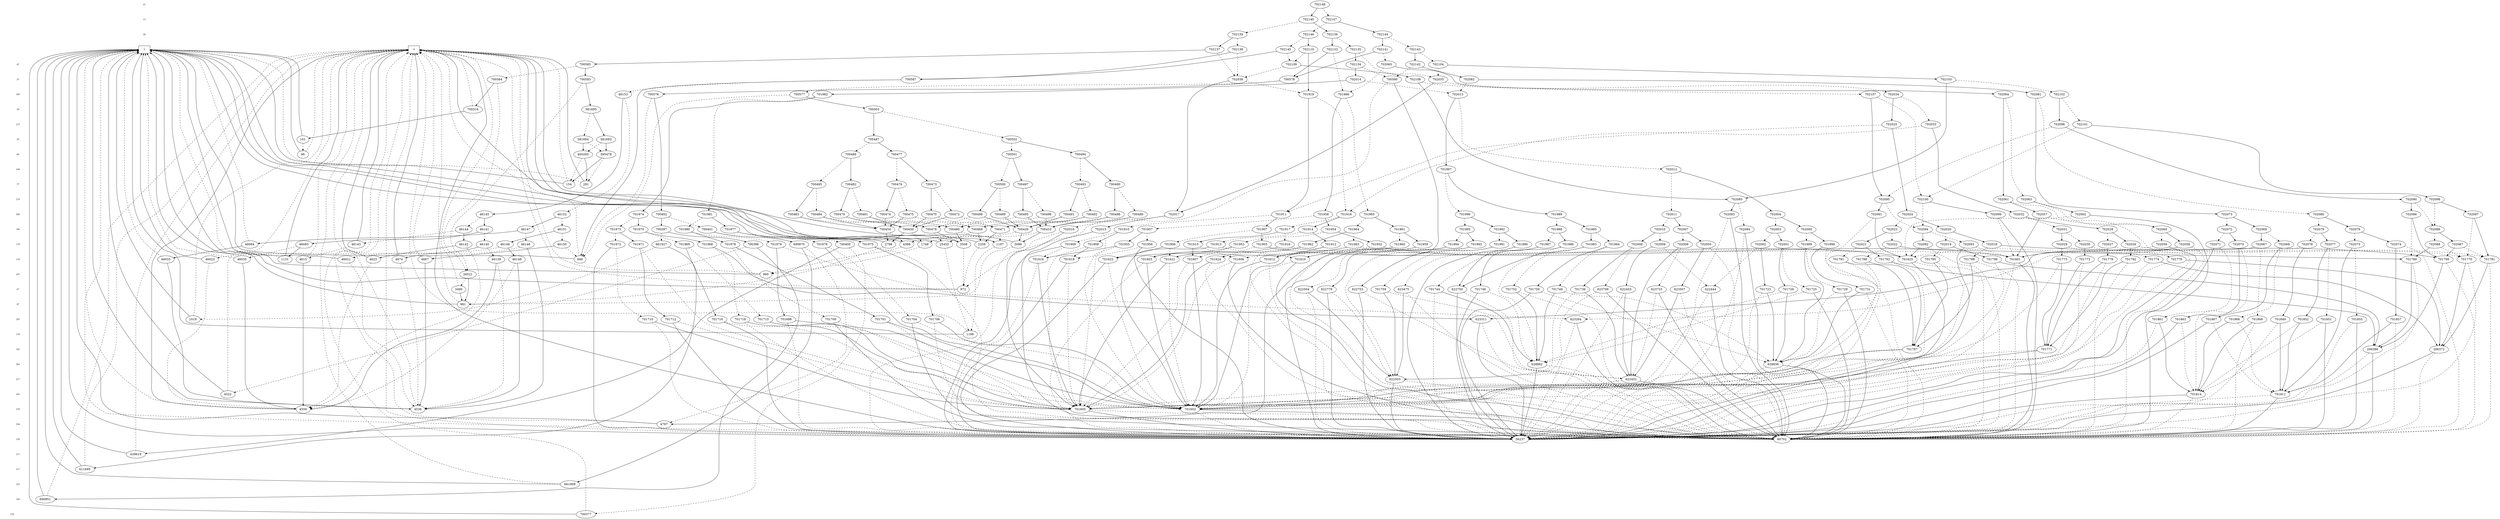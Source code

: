 digraph BDD {
center = true;
{ rank = same; { node [style=invis]; "T" };
 { node [shape=box,fontsize=12]; "0"; }
  { node [shape=box,fontsize=12]; "1"; }
}
{ rank=same; { node [shape=plaintext,fontname="Times Italic",fontsize=12] "41" };"702148";}
{ rank=same; { node [shape=plaintext,fontname="Times Italic",fontsize=12] "13" };"702140";"702147";}
{ rank=same; { node [shape=plaintext,fontname="Times Italic",fontsize=12] "20" };"702136";"702139";"702144";"702146";}
{ rank=same; { node [shape=plaintext,fontname="Times Italic",fontsize=12] "1" };"702110";"702133";"702135";"702137";"702138";"702141";"702143";"702145";}
{ rank=same; { node [shape=plaintext,fontname="Times Italic",fontsize=12] "45" };"700585";"702065";"702104";"702109";"702134";"702142";}
{ rank=same; { node [shape=plaintext,fontname="Times Italic",fontsize=12] "33" };"700578";"700580";"700583";"700584";"700587";"702014";"702035";"702038";"702082";"702103";"702108";}
{ rank=same; { node [shape=plaintext,fontname="Times Italic",fontsize=12] "169" };"46153";"700576";"700577";"701919";"701966";"701982";"702013";"702034";"702064";"702081";"702102";"702107";}
{ rank=same; { node [shape=plaintext,fontname="Times Italic",fontsize=12] "50" };"581695";"700316";"700503";}
{ rank=same; { node [shape=plaintext,fontname="Times Italic",fontsize=12] "213" };"702025";"702033";"702096";"702101";}
{ rank=same; { node [shape=plaintext,fontname="Times Italic",fontsize=12] "58" };"101";"581693";"581694";"700487";"700502";}
{ rank=same; { node [shape=plaintext,fontname="Times Italic",fontsize=12] "68" };"96";"395478";"400265";"700477";"700486";"700494";"700501";}
{ rank=same; { node [shape=plaintext,fontname="Times Italic",fontsize=12] "349" };"701997";"702012";}
{ rank=same; { node [shape=plaintext,fontname="Times Italic",fontsize=12] "77" };"154";"281";"700473";"700476";"700482";"700485";"700490";"700493";"700497";"700500";}
{ rank=same; { node [shape=plaintext,fontname="Times Italic",fontsize=12] "274" };"702061";"702063";"702085";"702090";"702095";"702098";"702100";}
{ rank=same; { node [shape=plaintext,fontname="Times Italic",fontsize=12] "200" };"46145";"46152";"700402";"700470";"700472";"700474";"700475";"700479";"700481";"700483";"700484";"700488";"700489";"700491";"700492";"700495";"700496";"700498";"700499";"701911";"701918";"701958";"701965";"701974";"701981";"701989";"701996";"702004";"702011";"702017";"702024";"702032";"702057";"702062";"702073";"702080";"702083";"702086";"702091";"702097";"702099";}
{ rank=same; { node [shape=plaintext,fontname="Times Italic",fontsize=12] "190" };"46141";"46144";"46147";"46151";"700397";"700401";"700426";"700433";"700450";"700454";"700469";"700471";"700478";"700480";"701907";"701910";"701914";"701917";"701954";"701957";"701961";"701964";"701970";"701973";"701977";"701980";"701985";"701988";"701992";"701995";"702000";"702003";"702007";"702010";"702015";"702016";"702020";"702023";"702028";"702031";"702060";"702069";"702072";"702076";"702079";"702084";"702089";"702094";}
{ rank=same; { node [shape=plaintext,fontname="Times Italic",fontsize=12] "179" };"1197";"1748";"2259";"2798";"3096";"3508";"4388";"25455";"46083";"46084";"46140";"46142";"46143";"46146";"46149";"46150";"661927";"690870";"700396";"700400";"701905";"701906";"701908";"701909";"701912";"701913";"701915";"701916";"701952";"701953";"701955";"701956";"701959";"701960";"701962";"701963";"701968";"701969";"701971";"701972";"701975";"701976";"701978";"701979";"701983";"701984";"701986";"701987";"701990";"701991";"701993";"701994";"701998";"701999";"702001";"702002";"702005";"702006";"702008";"702009";"702018";"702019";"702021";"702022";"702026";"702027";"702029";"702030";"702058";"702059";"702067";"702068";"702070";"702071";"702074";"702075";"702077";"702078";"702087";"702088";"702092";"702093";}
{ rank=same; { node [shape=plaintext,fontname="Times Italic",fontsize=12] "116" };"949";"1131";"4615";"4623";"4667";"4674";"46021";"46023";"46033";"46035";"46139";"46148";"701601";"701603";"701606";"701607";"701610";"701612";"701616";"701618";"701621";"701622";"701624";"701625";"701770";"701772";"701774";"701775";"701778";"701779";"701781";"701782";"701788";"701789";"701791";"701792";"701795";"701796";"701798";"701799";}
{ rank=same; { node [shape=plaintext,fontname="Times Italic",fontsize=12] "107" };"960";"26521";}
{ rank=same; { node [shape=plaintext,fontname="Times Italic",fontsize=12] "97" };"972";"3490";"622444";"622453";"622504";"622750";"622753";"622779";"623475";"623507";"623709";"623733";"701723";"701725";"701726";"701729";"701731";"701736";"701744";"701746";"701749";"701750";"701752";"701759";}
{ rank=same; { node [shape=plaintext,fontname="Times Italic",fontsize=12] "87" };"981";}
{ rank=same; { node [shape=plaintext,fontname="Times Italic",fontsize=12] "283" };"1019";"623264";"623311";"701698";"701700";"701701";"701704";"701706";"701710";"701712";"701715";"701716";"701718";"701849";"701851";"701852";"701855";"701857";"701861";"701863";"701866";"701867";"701869";}
{ rank=same; { node [shape=plaintext,fontname="Times Italic",fontsize=12] "159" };"1196";}
{ rank=same; { node [shape=plaintext,fontname="Times Italic",fontsize=12] "343" };"206372";"206386";"701771";"701787";}
{ rank=same; { node [shape=plaintext,fontname="Times Italic",fontsize=12] "264" };"628836";"628862";}
{ rank=same; { node [shape=plaintext,fontname="Times Italic",fontsize=12] "257" };"622452";"622503";}
{ rank=same; { node [shape=plaintext,fontname="Times Italic",fontsize=12] "303" };"4522";"701811";"701814";}
{ rank=same; { node [shape=plaintext,fontname="Times Italic",fontsize=12] "270" };"4536";"4559";"701602";"701605";}
{ rank=same; { node [shape=plaintext,fontname="Times Italic",fontsize=12] "294" };"4797";}
{ rank=same; { node [shape=plaintext,fontname="Times Italic",fontsize=12] "330" };"56237";"80702";}
{ rank=same; { node [shape=plaintext,fontname="Times Italic",fontsize=12] "311" };"439619";}
{ rank=same; { node [shape=plaintext,fontname="Times Italic",fontsize=12] "317" };"611695";}
{ rank=same; { node [shape=plaintext,fontname="Times Italic",fontsize=12] "322" };"661908";}
{ rank=same; { node [shape=plaintext,fontname="Times Italic",fontsize=12] "326" };"690851";}
{ rank=same; { node [shape=plaintext,fontname="Times Italic",fontsize=12] "329" };"700377";}
edge [style = invis]; {"41" -> "13" -> "20" -> "1" -> "45" -> "33" -> "169" -> "50" -> "213" -> "58" -> "68" -> "349" -> "77" -> "274" -> "200" -> "190" -> "179" -> "116" -> "107" -> "97" -> "87" -> "283" -> "159" -> "343" -> "264" -> "257" -> "303" -> "270" -> "294" -> "330" -> "311" -> "317" -> "322" -> "326" -> "329" -> "T"; }
"96" -> "1" [style=solid,arrowsize=".75"];
"96" -> "0" [style=dashed,arrowsize=".75"];
"101" -> "1" [style=solid,arrowsize=".75"];
"101" -> "96" [style=dashed,arrowsize=".75"];
"154" -> "1" [style=solid,arrowsize=".75"];
"154" -> "0" [style=dashed,arrowsize=".75"];
"281" -> "0" [style=solid,arrowsize=".75"];
"281" -> "1" [style=dashed,arrowsize=".75"];
"949" -> "1" [style=solid,arrowsize=".75"];
"949" -> "0" [style=dashed,arrowsize=".75"];
"960" -> "1" [style=solid,arrowsize=".75"];
"960" -> "0" [style=dashed,arrowsize=".75"];
"972" -> "1" [style=solid,arrowsize=".75"];
"972" -> "0" [style=dashed,arrowsize=".75"];
"981" -> "1" [style=solid,arrowsize=".75"];
"981" -> "0" [style=dashed,arrowsize=".75"];
"1019" -> "1" [style=solid,arrowsize=".75"];
"1019" -> "0" [style=dashed,arrowsize=".75"];
"1131" -> "0" [style=solid,arrowsize=".75"];
"1131" -> "1" [style=dashed,arrowsize=".75"];
"1196" -> "1" [style=solid,arrowsize=".75"];
"1196" -> "0" [style=dashed,arrowsize=".75"];
"1197" -> "0" [style=solid,arrowsize=".75"];
"1197" -> "1196" [style=dashed,arrowsize=".75"];
"1748" -> "1" [style=solid,arrowsize=".75"];
"1748" -> "960" [style=dashed,arrowsize=".75"];
"2259" -> "1" [style=solid,arrowsize=".75"];
"2259" -> "972" [style=dashed,arrowsize=".75"];
"2798" -> "1" [style=solid,arrowsize=".75"];
"2798" -> "981" [style=dashed,arrowsize=".75"];
"3096" -> "0" [style=solid,arrowsize=".75"];
"3096" -> "981" [style=dashed,arrowsize=".75"];
"3490" -> "981" [style=solid,arrowsize=".75"];
"3490" -> "0" [style=dashed,arrowsize=".75"];
"3508" -> "0" [style=solid,arrowsize=".75"];
"3508" -> "972" [style=dashed,arrowsize=".75"];
"4388" -> "0" [style=solid,arrowsize=".75"];
"4388" -> "960" [style=dashed,arrowsize=".75"];
"4522" -> "1" [style=solid,arrowsize=".75"];
"4522" -> "0" [style=dashed,arrowsize=".75"];
"4536" -> "1" [style=solid,arrowsize=".75"];
"4536" -> "0" [style=dashed,arrowsize=".75"];
"4559" -> "0" [style=solid,arrowsize=".75"];
"4559" -> "1" [style=dashed,arrowsize=".75"];
"4615" -> "4559" [style=solid,arrowsize=".75"];
"4615" -> "0" [style=dashed,arrowsize=".75"];
"4623" -> "0" [style=solid,arrowsize=".75"];
"4623" -> "4559" [style=dashed,arrowsize=".75"];
"4667" -> "4536" [style=solid,arrowsize=".75"];
"4667" -> "0" [style=dashed,arrowsize=".75"];
"4674" -> "0" [style=solid,arrowsize=".75"];
"4674" -> "4536" [style=dashed,arrowsize=".75"];
"4797" -> "1" [style=solid,arrowsize=".75"];
"4797" -> "0" [style=dashed,arrowsize=".75"];
"25455" -> "1" [style=solid,arrowsize=".75"];
"25455" -> "1196" [style=dashed,arrowsize=".75"];
"26521" -> "981" [style=solid,arrowsize=".75"];
"26521" -> "3490" [style=dashed,arrowsize=".75"];
"46021" -> "1" [style=solid,arrowsize=".75"];
"46021" -> "4536" [style=dashed,arrowsize=".75"];
"46023" -> "1" [style=solid,arrowsize=".75"];
"46023" -> "4559" [style=dashed,arrowsize=".75"];
"46033" -> "4536" [style=solid,arrowsize=".75"];
"46033" -> "1" [style=dashed,arrowsize=".75"];
"46035" -> "4559" [style=solid,arrowsize=".75"];
"46035" -> "1" [style=dashed,arrowsize=".75"];
"46083" -> "1131" [style=solid,arrowsize=".75"];
"46083" -> "46035" [style=dashed,arrowsize=".75"];
"46084" -> "46033" [style=solid,arrowsize=".75"];
"46084" -> "1" [style=dashed,arrowsize=".75"];
"46139" -> "4559" [style=solid,arrowsize=".75"];
"46139" -> "4536" [style=dashed,arrowsize=".75"];
"46140" -> "4674" [style=solid,arrowsize=".75"];
"46140" -> "46139" [style=dashed,arrowsize=".75"];
"46141" -> "46083" [style=solid,arrowsize=".75"];
"46141" -> "46140" [style=dashed,arrowsize=".75"];
"46142" -> "4623" [style=solid,arrowsize=".75"];
"46142" -> "4559" [style=dashed,arrowsize=".75"];
"46143" -> "0" [style=solid,arrowsize=".75"];
"46143" -> "4615" [style=dashed,arrowsize=".75"];
"46144" -> "46142" [style=solid,arrowsize=".75"];
"46144" -> "46143" [style=dashed,arrowsize=".75"];
"46145" -> "46141" [style=solid,arrowsize=".75"];
"46145" -> "46144" [style=dashed,arrowsize=".75"];
"46146" -> "4536" [style=solid,arrowsize=".75"];
"46146" -> "46021" [style=dashed,arrowsize=".75"];
"46147" -> "46084" [style=solid,arrowsize=".75"];
"46147" -> "46146" [style=dashed,arrowsize=".75"];
"46148" -> "4536" [style=solid,arrowsize=".75"];
"46148" -> "4559" [style=dashed,arrowsize=".75"];
"46149" -> "46148" [style=solid,arrowsize=".75"];
"46149" -> "46023" [style=dashed,arrowsize=".75"];
"46150" -> "4667" [style=solid,arrowsize=".75"];
"46150" -> "949" [style=dashed,arrowsize=".75"];
"46151" -> "46149" [style=solid,arrowsize=".75"];
"46151" -> "46150" [style=dashed,arrowsize=".75"];
"46152" -> "46147" [style=solid,arrowsize=".75"];
"46152" -> "46151" [style=dashed,arrowsize=".75"];
"46153" -> "46145" [style=solid,arrowsize=".75"];
"46153" -> "46152" [style=dashed,arrowsize=".75"];
"56237" -> "1" [style=solid,arrowsize=".75"];
"56237" -> "0" [style=dashed,arrowsize=".75"];
"80702" -> "0" [style=solid,arrowsize=".75"];
"80702" -> "1" [style=dashed,arrowsize=".75"];
"206372" -> "56237" [style=solid,arrowsize=".75"];
"206372" -> "80702" [style=dashed,arrowsize=".75"];
"206386" -> "80702" [style=solid,arrowsize=".75"];
"206386" -> "56237" [style=dashed,arrowsize=".75"];
"395478" -> "154" [style=solid,arrowsize=".75"];
"395478" -> "281" [style=dashed,arrowsize=".75"];
"400265" -> "281" [style=solid,arrowsize=".75"];
"400265" -> "154" [style=dashed,arrowsize=".75"];
"439619" -> "1" [style=solid,arrowsize=".75"];
"439619" -> "0" [style=dashed,arrowsize=".75"];
"581693" -> "395478" [style=solid,arrowsize=".75"];
"581693" -> "400265" [style=dashed,arrowsize=".75"];
"581694" -> "400265" [style=solid,arrowsize=".75"];
"581694" -> "395478" [style=dashed,arrowsize=".75"];
"581695" -> "581693" [style=solid,arrowsize=".75"];
"581695" -> "581694" [style=dashed,arrowsize=".75"];
"611695" -> "1" [style=solid,arrowsize=".75"];
"611695" -> "0" [style=dashed,arrowsize=".75"];
"622444" -> "80702" [style=solid,arrowsize=".75"];
"622444" -> "56237" [style=dashed,arrowsize=".75"];
"622452" -> "80702" [style=solid,arrowsize=".75"];
"622452" -> "56237" [style=dashed,arrowsize=".75"];
"622453" -> "622452" [style=solid,arrowsize=".75"];
"622453" -> "56237" [style=dashed,arrowsize=".75"];
"622503" -> "56237" [style=solid,arrowsize=".75"];
"622503" -> "80702" [style=dashed,arrowsize=".75"];
"622504" -> "622503" [style=solid,arrowsize=".75"];
"622504" -> "56237" [style=dashed,arrowsize=".75"];
"622750" -> "56237" [style=solid,arrowsize=".75"];
"622750" -> "80702" [style=dashed,arrowsize=".75"];
"622753" -> "56237" [style=solid,arrowsize=".75"];
"622753" -> "622452" [style=dashed,arrowsize=".75"];
"622779" -> "56237" [style=solid,arrowsize=".75"];
"622779" -> "622503" [style=dashed,arrowsize=".75"];
"623264" -> "80702" [style=solid,arrowsize=".75"];
"623264" -> "56237" [style=dashed,arrowsize=".75"];
"623311" -> "56237" [style=solid,arrowsize=".75"];
"623311" -> "80702" [style=dashed,arrowsize=".75"];
"623475" -> "622503" [style=solid,arrowsize=".75"];
"623475" -> "80702" [style=dashed,arrowsize=".75"];
"623507" -> "622452" [style=solid,arrowsize=".75"];
"623507" -> "80702" [style=dashed,arrowsize=".75"];
"623709" -> "80702" [style=solid,arrowsize=".75"];
"623709" -> "622503" [style=dashed,arrowsize=".75"];
"623733" -> "80702" [style=solid,arrowsize=".75"];
"623733" -> "622452" [style=dashed,arrowsize=".75"];
"628836" -> "80702" [style=solid,arrowsize=".75"];
"628836" -> "56237" [style=dashed,arrowsize=".75"];
"628862" -> "56237" [style=solid,arrowsize=".75"];
"628862" -> "80702" [style=dashed,arrowsize=".75"];
"661908" -> "1" [style=solid,arrowsize=".75"];
"661908" -> "0" [style=dashed,arrowsize=".75"];
"661927" -> "611695" [style=solid,arrowsize=".75"];
"661927" -> "1019" [style=dashed,arrowsize=".75"];
"690851" -> "1" [style=solid,arrowsize=".75"];
"690851" -> "0" [style=dashed,arrowsize=".75"];
"690870" -> "661908" [style=solid,arrowsize=".75"];
"690870" -> "4797" [style=dashed,arrowsize=".75"];
"700316" -> "101" [style=solid,arrowsize=".75"];
"700316" -> "0" [style=dashed,arrowsize=".75"];
"700377" -> "1" [style=solid,arrowsize=".75"];
"700377" -> "0" [style=dashed,arrowsize=".75"];
"700396" -> "690851" [style=solid,arrowsize=".75"];
"700396" -> "4522" [style=dashed,arrowsize=".75"];
"700397" -> "700396" [style=solid,arrowsize=".75"];
"700397" -> "661927" [style=dashed,arrowsize=".75"];
"700400" -> "439619" [style=solid,arrowsize=".75"];
"700400" -> "700377" [style=dashed,arrowsize=".75"];
"700401" -> "690870" [style=solid,arrowsize=".75"];
"700401" -> "700400" [style=dashed,arrowsize=".75"];
"700402" -> "700397" [style=solid,arrowsize=".75"];
"700402" -> "700401" [style=dashed,arrowsize=".75"];
"700426" -> "3096" [style=solid,arrowsize=".75"];
"700426" -> "4388" [style=dashed,arrowsize=".75"];
"700433" -> "3096" [style=solid,arrowsize=".75"];
"700433" -> "1748" [style=dashed,arrowsize=".75"];
"700450" -> "2798" [style=solid,arrowsize=".75"];
"700450" -> "1748" [style=dashed,arrowsize=".75"];
"700454" -> "2798" [style=solid,arrowsize=".75"];
"700454" -> "4388" [style=dashed,arrowsize=".75"];
"700469" -> "2259" [style=solid,arrowsize=".75"];
"700469" -> "25455" [style=dashed,arrowsize=".75"];
"700470" -> "700450" [style=solid,arrowsize=".75"];
"700470" -> "700469" [style=dashed,arrowsize=".75"];
"700471" -> "2259" [style=solid,arrowsize=".75"];
"700471" -> "1197" [style=dashed,arrowsize=".75"];
"700472" -> "700450" [style=solid,arrowsize=".75"];
"700472" -> "700471" [style=dashed,arrowsize=".75"];
"700473" -> "700470" [style=solid,arrowsize=".75"];
"700473" -> "700472" [style=dashed,arrowsize=".75"];
"700474" -> "700454" [style=solid,arrowsize=".75"];
"700474" -> "700469" [style=dashed,arrowsize=".75"];
"700475" -> "700454" [style=solid,arrowsize=".75"];
"700475" -> "700471" [style=dashed,arrowsize=".75"];
"700476" -> "700474" [style=solid,arrowsize=".75"];
"700476" -> "700475" [style=dashed,arrowsize=".75"];
"700477" -> "700473" [style=solid,arrowsize=".75"];
"700477" -> "700476" [style=dashed,arrowsize=".75"];
"700478" -> "3508" [style=solid,arrowsize=".75"];
"700478" -> "25455" [style=dashed,arrowsize=".75"];
"700479" -> "700450" [style=solid,arrowsize=".75"];
"700479" -> "700478" [style=dashed,arrowsize=".75"];
"700480" -> "3508" [style=solid,arrowsize=".75"];
"700480" -> "1197" [style=dashed,arrowsize=".75"];
"700481" -> "700450" [style=solid,arrowsize=".75"];
"700481" -> "700480" [style=dashed,arrowsize=".75"];
"700482" -> "700479" [style=solid,arrowsize=".75"];
"700482" -> "700481" [style=dashed,arrowsize=".75"];
"700483" -> "700454" [style=solid,arrowsize=".75"];
"700483" -> "700478" [style=dashed,arrowsize=".75"];
"700484" -> "700454" [style=solid,arrowsize=".75"];
"700484" -> "700480" [style=dashed,arrowsize=".75"];
"700485" -> "700483" [style=solid,arrowsize=".75"];
"700485" -> "700484" [style=dashed,arrowsize=".75"];
"700486" -> "700482" [style=solid,arrowsize=".75"];
"700486" -> "700485" [style=dashed,arrowsize=".75"];
"700487" -> "700477" [style=solid,arrowsize=".75"];
"700487" -> "700486" [style=dashed,arrowsize=".75"];
"700488" -> "700433" [style=solid,arrowsize=".75"];
"700488" -> "700469" [style=dashed,arrowsize=".75"];
"700489" -> "700433" [style=solid,arrowsize=".75"];
"700489" -> "700471" [style=dashed,arrowsize=".75"];
"700490" -> "700488" [style=solid,arrowsize=".75"];
"700490" -> "700489" [style=dashed,arrowsize=".75"];
"700491" -> "700426" [style=solid,arrowsize=".75"];
"700491" -> "700469" [style=dashed,arrowsize=".75"];
"700492" -> "700426" [style=solid,arrowsize=".75"];
"700492" -> "700471" [style=dashed,arrowsize=".75"];
"700493" -> "700491" [style=solid,arrowsize=".75"];
"700493" -> "700492" [style=dashed,arrowsize=".75"];
"700494" -> "700490" [style=solid,arrowsize=".75"];
"700494" -> "700493" [style=dashed,arrowsize=".75"];
"700495" -> "700433" [style=solid,arrowsize=".75"];
"700495" -> "700478" [style=dashed,arrowsize=".75"];
"700496" -> "700433" [style=solid,arrowsize=".75"];
"700496" -> "700480" [style=dashed,arrowsize=".75"];
"700497" -> "700495" [style=solid,arrowsize=".75"];
"700497" -> "700496" [style=dashed,arrowsize=".75"];
"700498" -> "700426" [style=solid,arrowsize=".75"];
"700498" -> "700478" [style=dashed,arrowsize=".75"];
"700499" -> "700426" [style=solid,arrowsize=".75"];
"700499" -> "700480" [style=dashed,arrowsize=".75"];
"700500" -> "700498" [style=solid,arrowsize=".75"];
"700500" -> "700499" [style=dashed,arrowsize=".75"];
"700501" -> "700497" [style=solid,arrowsize=".75"];
"700501" -> "700500" [style=dashed,arrowsize=".75"];
"700502" -> "700494" [style=solid,arrowsize=".75"];
"700502" -> "700501" [style=dashed,arrowsize=".75"];
"700503" -> "700487" [style=solid,arrowsize=".75"];
"700503" -> "700502" [style=dashed,arrowsize=".75"];
"700576" -> "700402" [style=solid,arrowsize=".75"];
"700576" -> "949" [style=dashed,arrowsize=".75"];
"700577" -> "700503" [style=solid,arrowsize=".75"];
"700577" -> "949" [style=dashed,arrowsize=".75"];
"700578" -> "700576" [style=solid,arrowsize=".75"];
"700578" -> "700577" [style=dashed,arrowsize=".75"];
"700580" -> "4797" [style=solid,arrowsize=".75"];
"700580" -> "972" [style=dashed,arrowsize=".75"];
"700583" -> "581695" [style=solid,arrowsize=".75"];
"700583" -> "26521" [style=dashed,arrowsize=".75"];
"700584" -> "700316" [style=solid,arrowsize=".75"];
"700584" -> "26521" [style=dashed,arrowsize=".75"];
"700585" -> "700583" [style=solid,arrowsize=".75"];
"700585" -> "700584" [style=dashed,arrowsize=".75"];
"700587" -> "949" [style=solid,arrowsize=".75"];
"700587" -> "46153" [style=dashed,arrowsize=".75"];
"701601" -> "80702" [style=solid,arrowsize=".75"];
"701601" -> "56237" [style=dashed,arrowsize=".75"];
"701602" -> "80702" [style=solid,arrowsize=".75"];
"701602" -> "56237" [style=dashed,arrowsize=".75"];
"701603" -> "701602" [style=solid,arrowsize=".75"];
"701603" -> "56237" [style=dashed,arrowsize=".75"];
"701605" -> "56237" [style=solid,arrowsize=".75"];
"701605" -> "80702" [style=dashed,arrowsize=".75"];
"701606" -> "80702" [style=solid,arrowsize=".75"];
"701606" -> "701605" [style=dashed,arrowsize=".75"];
"701607" -> "701602" [style=solid,arrowsize=".75"];
"701607" -> "701605" [style=dashed,arrowsize=".75"];
"701610" -> "80702" [style=solid,arrowsize=".75"];
"701610" -> "701602" [style=dashed,arrowsize=".75"];
"701612" -> "701602" [style=solid,arrowsize=".75"];
"701612" -> "80702" [style=dashed,arrowsize=".75"];
"701616" -> "701605" [style=solid,arrowsize=".75"];
"701616" -> "56237" [style=dashed,arrowsize=".75"];
"701618" -> "56237" [style=solid,arrowsize=".75"];
"701618" -> "701605" [style=dashed,arrowsize=".75"];
"701621" -> "701605" [style=solid,arrowsize=".75"];
"701621" -> "701602" [style=dashed,arrowsize=".75"];
"701622" -> "56237" [style=solid,arrowsize=".75"];
"701622" -> "701602" [style=dashed,arrowsize=".75"];
"701624" -> "701605" [style=solid,arrowsize=".75"];
"701624" -> "80702" [style=dashed,arrowsize=".75"];
"701625" -> "56237" [style=solid,arrowsize=".75"];
"701625" -> "80702" [style=dashed,arrowsize=".75"];
"701698" -> "701602" [style=solid,arrowsize=".75"];
"701698" -> "56237" [style=dashed,arrowsize=".75"];
"701700" -> "80702" [style=solid,arrowsize=".75"];
"701700" -> "701605" [style=dashed,arrowsize=".75"];
"701701" -> "701602" [style=solid,arrowsize=".75"];
"701701" -> "701605" [style=dashed,arrowsize=".75"];
"701704" -> "80702" [style=solid,arrowsize=".75"];
"701704" -> "701602" [style=dashed,arrowsize=".75"];
"701706" -> "701602" [style=solid,arrowsize=".75"];
"701706" -> "80702" [style=dashed,arrowsize=".75"];
"701710" -> "701605" [style=solid,arrowsize=".75"];
"701710" -> "56237" [style=dashed,arrowsize=".75"];
"701712" -> "56237" [style=solid,arrowsize=".75"];
"701712" -> "701605" [style=dashed,arrowsize=".75"];
"701715" -> "701605" [style=solid,arrowsize=".75"];
"701715" -> "701602" [style=dashed,arrowsize=".75"];
"701716" -> "56237" [style=solid,arrowsize=".75"];
"701716" -> "701602" [style=dashed,arrowsize=".75"];
"701718" -> "701605" [style=solid,arrowsize=".75"];
"701718" -> "80702" [style=dashed,arrowsize=".75"];
"701723" -> "628836" [style=solid,arrowsize=".75"];
"701723" -> "56237" [style=dashed,arrowsize=".75"];
"701725" -> "80702" [style=solid,arrowsize=".75"];
"701725" -> "628862" [style=dashed,arrowsize=".75"];
"701726" -> "628836" [style=solid,arrowsize=".75"];
"701726" -> "628862" [style=dashed,arrowsize=".75"];
"701729" -> "80702" [style=solid,arrowsize=".75"];
"701729" -> "628836" [style=dashed,arrowsize=".75"];
"701731" -> "628836" [style=solid,arrowsize=".75"];
"701731" -> "80702" [style=dashed,arrowsize=".75"];
"701736" -> "622452" [style=solid,arrowsize=".75"];
"701736" -> "622503" [style=dashed,arrowsize=".75"];
"701744" -> "628862" [style=solid,arrowsize=".75"];
"701744" -> "56237" [style=dashed,arrowsize=".75"];
"701746" -> "56237" [style=solid,arrowsize=".75"];
"701746" -> "628862" [style=dashed,arrowsize=".75"];
"701749" -> "628862" [style=solid,arrowsize=".75"];
"701749" -> "628836" [style=dashed,arrowsize=".75"];
"701750" -> "56237" [style=solid,arrowsize=".75"];
"701750" -> "628836" [style=dashed,arrowsize=".75"];
"701752" -> "628862" [style=solid,arrowsize=".75"];
"701752" -> "80702" [style=dashed,arrowsize=".75"];
"701759" -> "622503" [style=solid,arrowsize=".75"];
"701759" -> "622452" [style=dashed,arrowsize=".75"];
"701770" -> "206372" [style=solid,arrowsize=".75"];
"701770" -> "56237" [style=dashed,arrowsize=".75"];
"701771" -> "701605" [style=solid,arrowsize=".75"];
"701771" -> "701602" [style=dashed,arrowsize=".75"];
"701772" -> "701771" [style=solid,arrowsize=".75"];
"701772" -> "56237" [style=dashed,arrowsize=".75"];
"701774" -> "206372" [style=solid,arrowsize=".75"];
"701774" -> "701605" [style=dashed,arrowsize=".75"];
"701775" -> "701771" [style=solid,arrowsize=".75"];
"701775" -> "701605" [style=dashed,arrowsize=".75"];
"701778" -> "206372" [style=solid,arrowsize=".75"];
"701778" -> "701602" [style=dashed,arrowsize=".75"];
"701779" -> "701771" [style=solid,arrowsize=".75"];
"701779" -> "701602" [style=dashed,arrowsize=".75"];
"701781" -> "206372" [style=solid,arrowsize=".75"];
"701781" -> "80702" [style=dashed,arrowsize=".75"];
"701782" -> "701771" [style=solid,arrowsize=".75"];
"701782" -> "80702" [style=dashed,arrowsize=".75"];
"701787" -> "701602" [style=solid,arrowsize=".75"];
"701787" -> "701605" [style=dashed,arrowsize=".75"];
"701788" -> "701787" [style=solid,arrowsize=".75"];
"701788" -> "56237" [style=dashed,arrowsize=".75"];
"701789" -> "206386" [style=solid,arrowsize=".75"];
"701789" -> "56237" [style=dashed,arrowsize=".75"];
"701791" -> "701787" [style=solid,arrowsize=".75"];
"701791" -> "701605" [style=dashed,arrowsize=".75"];
"701792" -> "206386" [style=solid,arrowsize=".75"];
"701792" -> "701605" [style=dashed,arrowsize=".75"];
"701795" -> "701787" [style=solid,arrowsize=".75"];
"701795" -> "701602" [style=dashed,arrowsize=".75"];
"701796" -> "206386" [style=solid,arrowsize=".75"];
"701796" -> "701602" [style=dashed,arrowsize=".75"];
"701798" -> "701787" [style=solid,arrowsize=".75"];
"701798" -> "80702" [style=dashed,arrowsize=".75"];
"701799" -> "206386" [style=solid,arrowsize=".75"];
"701799" -> "80702" [style=dashed,arrowsize=".75"];
"701811" -> "80702" [style=solid,arrowsize=".75"];
"701811" -> "56237" [style=dashed,arrowsize=".75"];
"701814" -> "56237" [style=solid,arrowsize=".75"];
"701814" -> "80702" [style=dashed,arrowsize=".75"];
"701849" -> "701811" [style=solid,arrowsize=".75"];
"701849" -> "56237" [style=dashed,arrowsize=".75"];
"701851" -> "80702" [style=solid,arrowsize=".75"];
"701851" -> "701814" [style=dashed,arrowsize=".75"];
"701852" -> "701811" [style=solid,arrowsize=".75"];
"701852" -> "701814" [style=dashed,arrowsize=".75"];
"701855" -> "80702" [style=solid,arrowsize=".75"];
"701855" -> "701811" [style=dashed,arrowsize=".75"];
"701857" -> "701811" [style=solid,arrowsize=".75"];
"701857" -> "80702" [style=dashed,arrowsize=".75"];
"701861" -> "701814" [style=solid,arrowsize=".75"];
"701861" -> "56237" [style=dashed,arrowsize=".75"];
"701863" -> "56237" [style=solid,arrowsize=".75"];
"701863" -> "701814" [style=dashed,arrowsize=".75"];
"701866" -> "701814" [style=solid,arrowsize=".75"];
"701866" -> "701811" [style=dashed,arrowsize=".75"];
"701867" -> "56237" [style=solid,arrowsize=".75"];
"701867" -> "701811" [style=dashed,arrowsize=".75"];
"701869" -> "701814" [style=solid,arrowsize=".75"];
"701869" -> "80702" [style=dashed,arrowsize=".75"];
"701905" -> "701625" [style=solid,arrowsize=".75"];
"701905" -> "701624" [style=dashed,arrowsize=".75"];
"701906" -> "701622" [style=solid,arrowsize=".75"];
"701906" -> "701621" [style=dashed,arrowsize=".75"];
"701907" -> "701905" [style=solid,arrowsize=".75"];
"701907" -> "701906" [style=dashed,arrowsize=".75"];
"701908" -> "701618" [style=solid,arrowsize=".75"];
"701908" -> "701605" [style=dashed,arrowsize=".75"];
"701909" -> "56237" [style=solid,arrowsize=".75"];
"701909" -> "701616" [style=dashed,arrowsize=".75"];
"701910" -> "701908" [style=solid,arrowsize=".75"];
"701910" -> "701909" [style=dashed,arrowsize=".75"];
"701911" -> "701907" [style=solid,arrowsize=".75"];
"701911" -> "701910" [style=dashed,arrowsize=".75"];
"701912" -> "701612" [style=solid,arrowsize=".75"];
"701912" -> "80702" [style=dashed,arrowsize=".75"];
"701913" -> "701602" [style=solid,arrowsize=".75"];
"701913" -> "701610" [style=dashed,arrowsize=".75"];
"701914" -> "701912" [style=solid,arrowsize=".75"];
"701914" -> "701913" [style=dashed,arrowsize=".75"];
"701915" -> "701607" [style=solid,arrowsize=".75"];
"701915" -> "701606" [style=dashed,arrowsize=".75"];
"701916" -> "701603" [style=solid,arrowsize=".75"];
"701916" -> "701601" [style=dashed,arrowsize=".75"];
"701917" -> "701915" [style=solid,arrowsize=".75"];
"701917" -> "701916" [style=dashed,arrowsize=".75"];
"701918" -> "701914" [style=solid,arrowsize=".75"];
"701918" -> "701917" [style=dashed,arrowsize=".75"];
"701919" -> "701911" [style=solid,arrowsize=".75"];
"701919" -> "701918" [style=dashed,arrowsize=".75"];
"701952" -> "701601" [style=solid,arrowsize=".75"];
"701952" -> "701606" [style=dashed,arrowsize=".75"];
"701953" -> "701603" [style=solid,arrowsize=".75"];
"701953" -> "701607" [style=dashed,arrowsize=".75"];
"701954" -> "701952" [style=solid,arrowsize=".75"];
"701954" -> "701953" [style=dashed,arrowsize=".75"];
"701955" -> "701616" [style=solid,arrowsize=".75"];
"701955" -> "701605" [style=dashed,arrowsize=".75"];
"701956" -> "56237" [style=solid,arrowsize=".75"];
"701956" -> "701618" [style=dashed,arrowsize=".75"];
"701957" -> "701955" [style=solid,arrowsize=".75"];
"701957" -> "701956" [style=dashed,arrowsize=".75"];
"701958" -> "701954" [style=solid,arrowsize=".75"];
"701958" -> "701957" [style=dashed,arrowsize=".75"];
"701959" -> "701610" [style=solid,arrowsize=".75"];
"701959" -> "80702" [style=dashed,arrowsize=".75"];
"701960" -> "701602" [style=solid,arrowsize=".75"];
"701960" -> "701612" [style=dashed,arrowsize=".75"];
"701961" -> "701959" [style=solid,arrowsize=".75"];
"701961" -> "701960" [style=dashed,arrowsize=".75"];
"701962" -> "701621" [style=solid,arrowsize=".75"];
"701962" -> "701624" [style=dashed,arrowsize=".75"];
"701963" -> "701622" [style=solid,arrowsize=".75"];
"701963" -> "701625" [style=dashed,arrowsize=".75"];
"701964" -> "701962" [style=solid,arrowsize=".75"];
"701964" -> "701963" [style=dashed,arrowsize=".75"];
"701965" -> "701961" [style=solid,arrowsize=".75"];
"701965" -> "701964" [style=dashed,arrowsize=".75"];
"701966" -> "701958" [style=solid,arrowsize=".75"];
"701966" -> "701965" [style=dashed,arrowsize=".75"];
"701968" -> "623311" [style=solid,arrowsize=".75"];
"701968" -> "701718" [style=dashed,arrowsize=".75"];
"701969" -> "701716" [style=solid,arrowsize=".75"];
"701969" -> "701715" [style=dashed,arrowsize=".75"];
"701970" -> "701968" [style=solid,arrowsize=".75"];
"701970" -> "701969" [style=dashed,arrowsize=".75"];
"701971" -> "701712" [style=solid,arrowsize=".75"];
"701971" -> "701605" [style=dashed,arrowsize=".75"];
"701972" -> "56237" [style=solid,arrowsize=".75"];
"701972" -> "701710" [style=dashed,arrowsize=".75"];
"701973" -> "701971" [style=solid,arrowsize=".75"];
"701973" -> "701972" [style=dashed,arrowsize=".75"];
"701974" -> "701970" [style=solid,arrowsize=".75"];
"701974" -> "701973" [style=dashed,arrowsize=".75"];
"701975" -> "701706" [style=solid,arrowsize=".75"];
"701975" -> "80702" [style=dashed,arrowsize=".75"];
"701976" -> "701602" [style=solid,arrowsize=".75"];
"701976" -> "701704" [style=dashed,arrowsize=".75"];
"701977" -> "701975" [style=solid,arrowsize=".75"];
"701977" -> "701976" [style=dashed,arrowsize=".75"];
"701978" -> "701701" [style=solid,arrowsize=".75"];
"701978" -> "701700" [style=dashed,arrowsize=".75"];
"701979" -> "701698" [style=solid,arrowsize=".75"];
"701979" -> "623264" [style=dashed,arrowsize=".75"];
"701980" -> "701978" [style=solid,arrowsize=".75"];
"701980" -> "701979" [style=dashed,arrowsize=".75"];
"701981" -> "701977" [style=solid,arrowsize=".75"];
"701981" -> "701980" [style=dashed,arrowsize=".75"];
"701982" -> "701974" [style=solid,arrowsize=".75"];
"701982" -> "701981" [style=dashed,arrowsize=".75"];
"701983" -> "622750" [style=solid,arrowsize=".75"];
"701983" -> "701752" [style=dashed,arrowsize=".75"];
"701984" -> "701750" [style=solid,arrowsize=".75"];
"701984" -> "701749" [style=dashed,arrowsize=".75"];
"701985" -> "701983" [style=solid,arrowsize=".75"];
"701985" -> "701984" [style=dashed,arrowsize=".75"];
"701986" -> "701746" [style=solid,arrowsize=".75"];
"701986" -> "628862" [style=dashed,arrowsize=".75"];
"701987" -> "56237" [style=solid,arrowsize=".75"];
"701987" -> "701744" [style=dashed,arrowsize=".75"];
"701988" -> "701986" [style=solid,arrowsize=".75"];
"701988" -> "701987" [style=dashed,arrowsize=".75"];
"701989" -> "701985" [style=solid,arrowsize=".75"];
"701989" -> "701988" [style=dashed,arrowsize=".75"];
"701990" -> "622750" [style=solid,arrowsize=".75"];
"701990" -> "623475" [style=dashed,arrowsize=".75"];
"701991" -> "622753" [style=solid,arrowsize=".75"];
"701991" -> "701759" [style=dashed,arrowsize=".75"];
"701992" -> "701990" [style=solid,arrowsize=".75"];
"701992" -> "701991" [style=dashed,arrowsize=".75"];
"701993" -> "622779" [style=solid,arrowsize=".75"];
"701993" -> "622503" [style=dashed,arrowsize=".75"];
"701994" -> "56237" [style=solid,arrowsize=".75"];
"701994" -> "622504" [style=dashed,arrowsize=".75"];
"701995" -> "701993" [style=solid,arrowsize=".75"];
"701995" -> "701994" [style=dashed,arrowsize=".75"];
"701996" -> "701992" [style=solid,arrowsize=".75"];
"701996" -> "701995" [style=dashed,arrowsize=".75"];
"701997" -> "701989" [style=solid,arrowsize=".75"];
"701997" -> "701996" [style=dashed,arrowsize=".75"];
"701998" -> "701731" [style=solid,arrowsize=".75"];
"701998" -> "80702" [style=dashed,arrowsize=".75"];
"701999" -> "628836" [style=solid,arrowsize=".75"];
"701999" -> "701729" [style=dashed,arrowsize=".75"];
"702000" -> "701998" [style=solid,arrowsize=".75"];
"702000" -> "701999" [style=dashed,arrowsize=".75"];
"702001" -> "701726" [style=solid,arrowsize=".75"];
"702001" -> "701725" [style=dashed,arrowsize=".75"];
"702002" -> "701723" [style=solid,arrowsize=".75"];
"702002" -> "622444" [style=dashed,arrowsize=".75"];
"702003" -> "702001" [style=solid,arrowsize=".75"];
"702003" -> "702002" [style=dashed,arrowsize=".75"];
"702004" -> "702000" [style=solid,arrowsize=".75"];
"702004" -> "702003" [style=dashed,arrowsize=".75"];
"702005" -> "623507" [style=solid,arrowsize=".75"];
"702005" -> "80702" [style=dashed,arrowsize=".75"];
"702006" -> "622452" [style=solid,arrowsize=".75"];
"702006" -> "623733" [style=dashed,arrowsize=".75"];
"702007" -> "702005" [style=solid,arrowsize=".75"];
"702007" -> "702006" [style=dashed,arrowsize=".75"];
"702008" -> "701736" [style=solid,arrowsize=".75"];
"702008" -> "623709" [style=dashed,arrowsize=".75"];
"702009" -> "622453" [style=solid,arrowsize=".75"];
"702009" -> "622444" [style=dashed,arrowsize=".75"];
"702010" -> "702008" [style=solid,arrowsize=".75"];
"702010" -> "702009" [style=dashed,arrowsize=".75"];
"702011" -> "702007" [style=solid,arrowsize=".75"];
"702011" -> "702010" [style=dashed,arrowsize=".75"];
"702012" -> "702004" [style=solid,arrowsize=".75"];
"702012" -> "702011" [style=dashed,arrowsize=".75"];
"702013" -> "701997" [style=solid,arrowsize=".75"];
"702013" -> "702012" [style=dashed,arrowsize=".75"];
"702014" -> "701982" [style=solid,arrowsize=".75"];
"702014" -> "702013" [style=dashed,arrowsize=".75"];
"702015" -> "80702" [style=solid,arrowsize=".75"];
"702015" -> "701602" [style=dashed,arrowsize=".75"];
"702016" -> "701605" [style=solid,arrowsize=".75"];
"702016" -> "56237" [style=dashed,arrowsize=".75"];
"702017" -> "702015" [style=solid,arrowsize=".75"];
"702017" -> "702016" [style=dashed,arrowsize=".75"];
"702018" -> "701799" [style=solid,arrowsize=".75"];
"702018" -> "701798" [style=dashed,arrowsize=".75"];
"702019" -> "701796" [style=solid,arrowsize=".75"];
"702019" -> "701795" [style=dashed,arrowsize=".75"];
"702020" -> "702018" [style=solid,arrowsize=".75"];
"702020" -> "702019" [style=dashed,arrowsize=".75"];
"702021" -> "701792" [style=solid,arrowsize=".75"];
"702021" -> "701791" [style=dashed,arrowsize=".75"];
"702022" -> "701789" [style=solid,arrowsize=".75"];
"702022" -> "701788" [style=dashed,arrowsize=".75"];
"702023" -> "702021" [style=solid,arrowsize=".75"];
"702023" -> "702022" [style=dashed,arrowsize=".75"];
"702024" -> "702020" [style=solid,arrowsize=".75"];
"702024" -> "702023" [style=dashed,arrowsize=".75"];
"702025" -> "702024" [style=solid,arrowsize=".75"];
"702025" -> "701911" [style=dashed,arrowsize=".75"];
"702026" -> "701782" [style=solid,arrowsize=".75"];
"702026" -> "701781" [style=dashed,arrowsize=".75"];
"702027" -> "701779" [style=solid,arrowsize=".75"];
"702027" -> "701778" [style=dashed,arrowsize=".75"];
"702028" -> "702026" [style=solid,arrowsize=".75"];
"702028" -> "702027" [style=dashed,arrowsize=".75"];
"702029" -> "701775" [style=solid,arrowsize=".75"];
"702029" -> "701774" [style=dashed,arrowsize=".75"];
"702030" -> "701772" [style=solid,arrowsize=".75"];
"702030" -> "701770" [style=dashed,arrowsize=".75"];
"702031" -> "702029" [style=solid,arrowsize=".75"];
"702031" -> "702030" [style=dashed,arrowsize=".75"];
"702032" -> "702028" [style=solid,arrowsize=".75"];
"702032" -> "702031" [style=dashed,arrowsize=".75"];
"702033" -> "702032" [style=solid,arrowsize=".75"];
"702033" -> "701918" [style=dashed,arrowsize=".75"];
"702034" -> "702025" [style=solid,arrowsize=".75"];
"702034" -> "702033" [style=dashed,arrowsize=".75"];
"702035" -> "702017" [style=solid,arrowsize=".75"];
"702035" -> "702034" [style=dashed,arrowsize=".75"];
"702038" -> "702017" [style=solid,arrowsize=".75"];
"702038" -> "701919" [style=dashed,arrowsize=".75"];
"702057" -> "701601" [style=solid,arrowsize=".75"];
"702057" -> "56237" [style=dashed,arrowsize=".75"];
"702058" -> "701601" [style=solid,arrowsize=".75"];
"702058" -> "80702" [style=dashed,arrowsize=".75"];
"702059" -> "56237" [style=solid,arrowsize=".75"];
"702059" -> "701625" [style=dashed,arrowsize=".75"];
"702060" -> "702058" [style=solid,arrowsize=".75"];
"702060" -> "702059" [style=dashed,arrowsize=".75"];
"702061" -> "702057" [style=solid,arrowsize=".75"];
"702061" -> "702060" [style=dashed,arrowsize=".75"];
"702062" -> "80702" [style=solid,arrowsize=".75"];
"702062" -> "701625" [style=dashed,arrowsize=".75"];
"702063" -> "702062" [style=solid,arrowsize=".75"];
"702063" -> "702060" [style=dashed,arrowsize=".75"];
"702064" -> "702061" [style=solid,arrowsize=".75"];
"702064" -> "702063" [style=dashed,arrowsize=".75"];
"702065" -> "702064" [style=solid,arrowsize=".75"];
"702065" -> "701966" [style=dashed,arrowsize=".75"];
"702067" -> "623311" [style=solid,arrowsize=".75"];
"702067" -> "701869" [style=dashed,arrowsize=".75"];
"702068" -> "701867" [style=solid,arrowsize=".75"];
"702068" -> "701866" [style=dashed,arrowsize=".75"];
"702069" -> "702067" [style=solid,arrowsize=".75"];
"702069" -> "702068" [style=dashed,arrowsize=".75"];
"702070" -> "701863" [style=solid,arrowsize=".75"];
"702070" -> "701814" [style=dashed,arrowsize=".75"];
"702071" -> "56237" [style=solid,arrowsize=".75"];
"702071" -> "701861" [style=dashed,arrowsize=".75"];
"702072" -> "702070" [style=solid,arrowsize=".75"];
"702072" -> "702071" [style=dashed,arrowsize=".75"];
"702073" -> "702069" [style=solid,arrowsize=".75"];
"702073" -> "702072" [style=dashed,arrowsize=".75"];
"702074" -> "701857" [style=solid,arrowsize=".75"];
"702074" -> "80702" [style=dashed,arrowsize=".75"];
"702075" -> "701811" [style=solid,arrowsize=".75"];
"702075" -> "701855" [style=dashed,arrowsize=".75"];
"702076" -> "702074" [style=solid,arrowsize=".75"];
"702076" -> "702075" [style=dashed,arrowsize=".75"];
"702077" -> "701852" [style=solid,arrowsize=".75"];
"702077" -> "701851" [style=dashed,arrowsize=".75"];
"702078" -> "701849" [style=solid,arrowsize=".75"];
"702078" -> "623264" [style=dashed,arrowsize=".75"];
"702079" -> "702077" [style=solid,arrowsize=".75"];
"702079" -> "702078" [style=dashed,arrowsize=".75"];
"702080" -> "702076" [style=solid,arrowsize=".75"];
"702080" -> "702079" [style=dashed,arrowsize=".75"];
"702081" -> "702073" [style=solid,arrowsize=".75"];
"702081" -> "702080" [style=dashed,arrowsize=".75"];
"702082" -> "702081" [style=solid,arrowsize=".75"];
"702082" -> "702013" [style=dashed,arrowsize=".75"];
"702083" -> "80702" [style=solid,arrowsize=".75"];
"702083" -> "56237" [style=dashed,arrowsize=".75"];
"702084" -> "80702" [style=solid,arrowsize=".75"];
"702084" -> "56237" [style=dashed,arrowsize=".75"];
"702085" -> "702083" [style=solid,arrowsize=".75"];
"702085" -> "702084" [style=dashed,arrowsize=".75"];
"702086" -> "701799" [style=solid,arrowsize=".75"];
"702086" -> "701789" [style=dashed,arrowsize=".75"];
"702087" -> "701799" [style=solid,arrowsize=".75"];
"702087" -> "701781" [style=dashed,arrowsize=".75"];
"702088" -> "701789" [style=solid,arrowsize=".75"];
"702088" -> "701770" [style=dashed,arrowsize=".75"];
"702089" -> "702087" [style=solid,arrowsize=".75"];
"702089" -> "702088" [style=dashed,arrowsize=".75"];
"702090" -> "702086" [style=solid,arrowsize=".75"];
"702090" -> "702089" [style=dashed,arrowsize=".75"];
"702091" -> "701625" [style=solid,arrowsize=".75"];
"702091" -> "56237" [style=dashed,arrowsize=".75"];
"702092" -> "701625" [style=solid,arrowsize=".75"];
"702092" -> "80702" [style=dashed,arrowsize=".75"];
"702093" -> "56237" [style=solid,arrowsize=".75"];
"702093" -> "701601" [style=dashed,arrowsize=".75"];
"702094" -> "702092" [style=solid,arrowsize=".75"];
"702094" -> "702093" [style=dashed,arrowsize=".75"];
"702095" -> "702091" [style=solid,arrowsize=".75"];
"702095" -> "702094" [style=dashed,arrowsize=".75"];
"702096" -> "702090" [style=solid,arrowsize=".75"];
"702096" -> "702095" [style=dashed,arrowsize=".75"];
"702097" -> "701781" [style=solid,arrowsize=".75"];
"702097" -> "701770" [style=dashed,arrowsize=".75"];
"702098" -> "702097" [style=solid,arrowsize=".75"];
"702098" -> "702089" [style=dashed,arrowsize=".75"];
"702099" -> "80702" [style=solid,arrowsize=".75"];
"702099" -> "701601" [style=dashed,arrowsize=".75"];
"702100" -> "702099" [style=solid,arrowsize=".75"];
"702100" -> "702094" [style=dashed,arrowsize=".75"];
"702101" -> "702098" [style=solid,arrowsize=".75"];
"702101" -> "702100" [style=dashed,arrowsize=".75"];
"702102" -> "702096" [style=solid,arrowsize=".75"];
"702102" -> "702101" [style=dashed,arrowsize=".75"];
"702103" -> "702085" [style=solid,arrowsize=".75"];
"702103" -> "702102" [style=dashed,arrowsize=".75"];
"702104" -> "702103" [style=solid,arrowsize=".75"];
"702104" -> "702035" [style=dashed,arrowsize=".75"];
"702107" -> "702095" [style=solid,arrowsize=".75"];
"702107" -> "702100" [style=dashed,arrowsize=".75"];
"702108" -> "702085" [style=solid,arrowsize=".75"];
"702108" -> "702107" [style=dashed,arrowsize=".75"];
"702109" -> "702108" [style=solid,arrowsize=".75"];
"702109" -> "702038" [style=dashed,arrowsize=".75"];
"702110" -> "701919" [style=solid,arrowsize=".75"];
"702110" -> "702109" [style=dashed,arrowsize=".75"];
"702133" -> "700578" [style=solid,arrowsize=".75"];
"702133" -> "701966" [style=dashed,arrowsize=".75"];
"702134" -> "702014" [style=solid,arrowsize=".75"];
"702134" -> "700580" [style=dashed,arrowsize=".75"];
"702135" -> "702134" [style=solid,arrowsize=".75"];
"702135" -> "702035" [style=dashed,arrowsize=".75"];
"702136" -> "702133" [style=solid,arrowsize=".75"];
"702136" -> "702135" [style=dashed,arrowsize=".75"];
"702137" -> "700585" [style=solid,arrowsize=".75"];
"702137" -> "702038" [style=dashed,arrowsize=".75"];
"702138" -> "700587" [style=solid,arrowsize=".75"];
"702138" -> "702038" [style=dashed,arrowsize=".75"];
"702139" -> "702137" [style=solid,arrowsize=".75"];
"702139" -> "702138" [style=dashed,arrowsize=".75"];
"702140" -> "702136" [style=solid,arrowsize=".75"];
"702140" -> "702139" [style=dashed,arrowsize=".75"];
"702141" -> "700578" [style=solid,arrowsize=".75"];
"702141" -> "702065" [style=dashed,arrowsize=".75"];
"702142" -> "702082" [style=solid,arrowsize=".75"];
"702142" -> "700580" [style=dashed,arrowsize=".75"];
"702143" -> "702142" [style=solid,arrowsize=".75"];
"702143" -> "702104" [style=dashed,arrowsize=".75"];
"702144" -> "702141" [style=solid,arrowsize=".75"];
"702144" -> "702143" [style=dashed,arrowsize=".75"];
"702145" -> "700587" [style=solid,arrowsize=".75"];
"702145" -> "702109" [style=dashed,arrowsize=".75"];
"702146" -> "702110" [style=solid,arrowsize=".75"];
"702146" -> "702145" [style=dashed,arrowsize=".75"];
"702147" -> "702144" [style=solid,arrowsize=".75"];
"702147" -> "702146" [style=dashed,arrowsize=".75"];
"702148" -> "702140" [style=solid,arrowsize=".75"];
"702148" -> "702147" [style=dashed,arrowsize=".75"];
}

